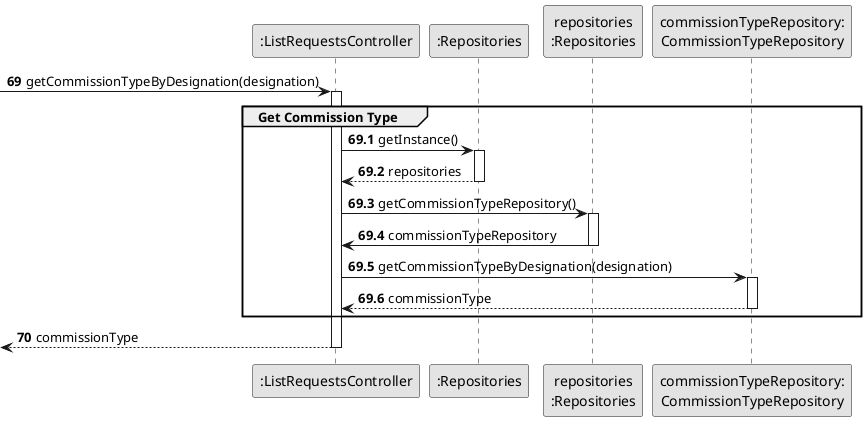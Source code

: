 @startuml
skinparam monochrome true
skinparam packageStyle rectangle
skinparam shadowing false

participant ":ListRequestsController" as CTRL
participant ":Repositories" as RepositorySingleton
participant "repositories\n:Repositories" as PLAT
participant "commissionTypeRepository:\nCommissionTypeRepository" as CommissionTypeRepository

autonumber 69
-> CTRL : getCommissionTypeByDesignation(designation)

autonumber 69.1

activate CTRL
    group Get Commission Type
        CTRL -> RepositorySingleton : getInstance()
        activate RepositorySingleton

            RepositorySingleton --> CTRL: repositories
        deactivate RepositorySingleton

        CTRL -> PLAT : getCommissionTypeRepository()
        activate PLAT

            PLAT -> CTRL : commissionTypeRepository
        deactivate PLAT

        CTRL -> CommissionTypeRepository : getCommissionTypeByDesignation(designation)
        activate CommissionTypeRepository

            CommissionTypeRepository --> CTRL : commissionType
        deactivate CommissionTypeRepository

    end group

    autonumber 70
    <-- CTRL : commissionType

deactivate CTRL


@enduml